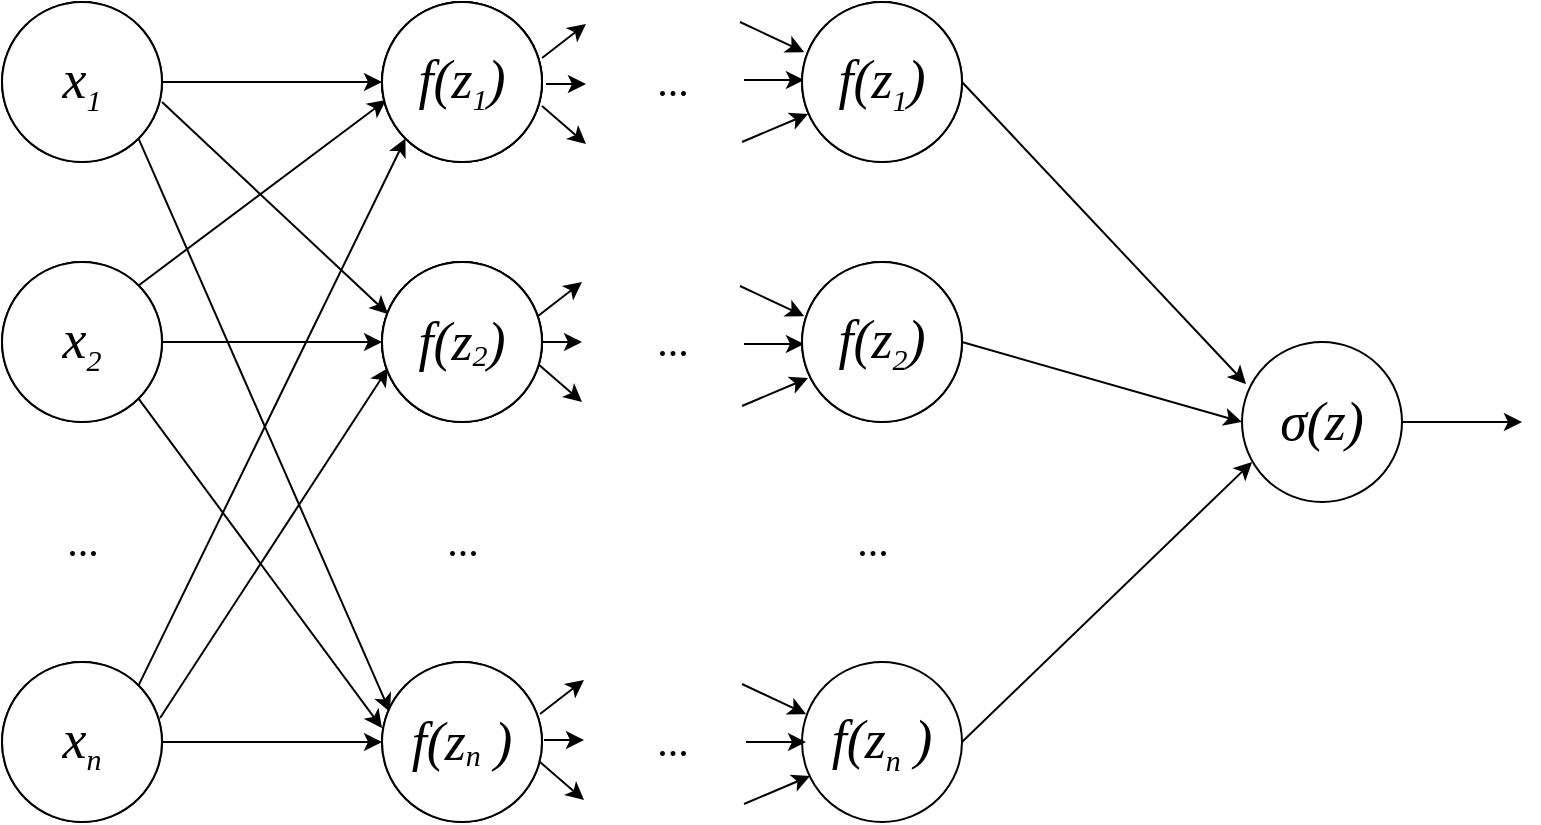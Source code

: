 <mxfile version="17.4.0" type="device"><diagram id="vW43_fuo1uGvx_zX_z6w" name="Page-1"><mxGraphModel dx="1422" dy="737" grid="1" gridSize="10" guides="1" tooltips="1" connect="1" arrows="1" fold="1" page="1" pageScale="1" pageWidth="827" pageHeight="1169" math="0" shadow="0"><root><mxCell id="0"/><mxCell id="1" parent="0"/><mxCell id="6XBTQLpJBoHMdurGLEa4-21" style="edgeStyle=none;rounded=0;orthogonalLoop=1;jettySize=auto;html=1;exitX=1;exitY=0.5;exitDx=0;exitDy=0;entryX=0;entryY=0.5;entryDx=0;entryDy=0;fontFamily=Times New Roman;fontSize=9;" edge="1" parent="1" source="6XBTQLpJBoHMdurGLEa4-1" target="6XBTQLpJBoHMdurGLEa4-15"><mxGeometry relative="1" as="geometry"/></mxCell><mxCell id="6XBTQLpJBoHMdurGLEa4-22" style="edgeStyle=none;rounded=0;orthogonalLoop=1;jettySize=auto;html=1;entryX=0.038;entryY=0.325;entryDx=0;entryDy=0;fontFamily=Times New Roman;fontSize=9;entryPerimeter=0;" edge="1" parent="1" target="6XBTQLpJBoHMdurGLEa4-18"><mxGeometry relative="1" as="geometry"><mxPoint x="110" y="240" as="sourcePoint"/></mxGeometry></mxCell><mxCell id="6XBTQLpJBoHMdurGLEa4-23" style="edgeStyle=none;rounded=0;orthogonalLoop=1;jettySize=auto;html=1;exitX=1;exitY=1;exitDx=0;exitDy=0;entryX=0.05;entryY=0.313;entryDx=0;entryDy=0;fontFamily=Times New Roman;fontSize=9;entryPerimeter=0;" edge="1" parent="1" source="6XBTQLpJBoHMdurGLEa4-1" target="6XBTQLpJBoHMdurGLEa4-19"><mxGeometry relative="1" as="geometry"/></mxCell><mxCell id="6XBTQLpJBoHMdurGLEa4-1" value="x&lt;font style=&quot;font-size: 14px&quot; size=&quot;1&quot;&gt;&lt;sub style=&quot;font-size: 9px&quot;&gt;1&lt;/sub&gt;&lt;/font&gt;" style="ellipse;whiteSpace=wrap;html=1;aspect=fixed;fontSize=15;fontFamily=Times New Roman;fontStyle=2" vertex="1" parent="1"><mxGeometry x="30" y="190" width="80" height="80" as="geometry"/></mxCell><mxCell id="6XBTQLpJBoHMdurGLEa4-24" style="edgeStyle=none;rounded=0;orthogonalLoop=1;jettySize=auto;html=1;exitX=1;exitY=0;exitDx=0;exitDy=0;entryX=0.025;entryY=0.613;entryDx=0;entryDy=0;fontFamily=Times New Roman;fontSize=9;entryPerimeter=0;" edge="1" parent="1" source="6XBTQLpJBoHMdurGLEa4-2" target="6XBTQLpJBoHMdurGLEa4-15"><mxGeometry relative="1" as="geometry"/></mxCell><mxCell id="6XBTQLpJBoHMdurGLEa4-25" style="edgeStyle=none;rounded=0;orthogonalLoop=1;jettySize=auto;html=1;exitX=1;exitY=0.5;exitDx=0;exitDy=0;fontFamily=Times New Roman;fontSize=9;entryX=0;entryY=0.5;entryDx=0;entryDy=0;" edge="1" parent="1" source="6XBTQLpJBoHMdurGLEa4-2" target="6XBTQLpJBoHMdurGLEa4-18"><mxGeometry relative="1" as="geometry"/></mxCell><mxCell id="6XBTQLpJBoHMdurGLEa4-26" style="edgeStyle=none;rounded=0;orthogonalLoop=1;jettySize=auto;html=1;exitX=1;exitY=1;exitDx=0;exitDy=0;entryX=0;entryY=0.413;entryDx=0;entryDy=0;fontFamily=Times New Roman;fontSize=9;entryPerimeter=0;" edge="1" parent="1" source="6XBTQLpJBoHMdurGLEa4-2" target="6XBTQLpJBoHMdurGLEa4-19"><mxGeometry relative="1" as="geometry"/></mxCell><mxCell id="6XBTQLpJBoHMdurGLEa4-2" value="x&lt;font style=&quot;font-size: 14px&quot; size=&quot;1&quot;&gt;&lt;sub style=&quot;font-size: 9px&quot;&gt;2&lt;/sub&gt;&lt;/font&gt;" style="ellipse;whiteSpace=wrap;html=1;aspect=fixed;fontSize=15;fontFamily=Times New Roman;fontStyle=2" vertex="1" parent="1"><mxGeometry x="30" y="320" width="80" height="80" as="geometry"/></mxCell><mxCell id="6XBTQLpJBoHMdurGLEa4-27" style="edgeStyle=none;rounded=0;orthogonalLoop=1;jettySize=auto;html=1;exitX=1;exitY=0.5;exitDx=0;exitDy=0;entryX=0;entryY=0.5;entryDx=0;entryDy=0;fontFamily=Times New Roman;fontSize=9;" edge="1" parent="1" source="6XBTQLpJBoHMdurGLEa4-3" target="6XBTQLpJBoHMdurGLEa4-19"><mxGeometry relative="1" as="geometry"/></mxCell><mxCell id="6XBTQLpJBoHMdurGLEa4-28" style="edgeStyle=none;rounded=0;orthogonalLoop=1;jettySize=auto;html=1;exitX=0.988;exitY=0.35;exitDx=0;exitDy=0;entryX=0.038;entryY=0.663;entryDx=0;entryDy=0;entryPerimeter=0;fontFamily=Times New Roman;fontSize=9;exitPerimeter=0;" edge="1" parent="1" source="6XBTQLpJBoHMdurGLEa4-3" target="6XBTQLpJBoHMdurGLEa4-18"><mxGeometry relative="1" as="geometry"/></mxCell><mxCell id="6XBTQLpJBoHMdurGLEa4-29" style="edgeStyle=none;rounded=0;orthogonalLoop=1;jettySize=auto;html=1;exitX=1;exitY=0;exitDx=0;exitDy=0;entryX=0;entryY=1;entryDx=0;entryDy=0;fontFamily=Times New Roman;fontSize=9;" edge="1" parent="1" source="6XBTQLpJBoHMdurGLEa4-3" target="6XBTQLpJBoHMdurGLEa4-15"><mxGeometry relative="1" as="geometry"/></mxCell><mxCell id="6XBTQLpJBoHMdurGLEa4-3" value="x&lt;font size=&quot;1&quot;&gt;&lt;sub style=&quot;font-size: 9px&quot;&gt;n&lt;/sub&gt;&lt;/font&gt;" style="ellipse;whiteSpace=wrap;html=1;aspect=fixed;fontSize=15;fontFamily=Times New Roman;fontStyle=2" vertex="1" parent="1"><mxGeometry x="30" y="520" width="80" height="80" as="geometry"/></mxCell><mxCell id="6XBTQLpJBoHMdurGLEa4-4" value="..." style="text;html=1;align=center;verticalAlign=middle;resizable=0;points=[];autosize=1;strokeColor=none;fillColor=none;fontFamily=Times New Roman;fontSize=21;" vertex="1" parent="1"><mxGeometry x="55" y="445" width="30" height="30" as="geometry"/></mxCell><mxCell id="6XBTQLpJBoHMdurGLEa4-14" style="edgeStyle=none;rounded=0;orthogonalLoop=1;jettySize=auto;html=1;exitX=1;exitY=0.5;exitDx=0;exitDy=0;fontFamily=Times New Roman;fontSize=9;" edge="1" parent="1" source="6XBTQLpJBoHMdurGLEa4-5"><mxGeometry relative="1" as="geometry"><mxPoint x="790" y="400" as="targetPoint"/></mxGeometry></mxCell><mxCell id="6XBTQLpJBoHMdurGLEa4-5" value="&lt;i style=&quot;font-size: 27px;&quot;&gt;&lt;span style=&quot;font-size: 27px;&quot;&gt;σ(z)&lt;/span&gt;&lt;/i&gt;" style="ellipse;whiteSpace=wrap;html=1;aspect=fixed;fontFamily=Times New Roman;fontSize=27;" vertex="1" parent="1"><mxGeometry x="650" y="360" width="80" height="80" as="geometry"/></mxCell><mxCell id="6XBTQLpJBoHMdurGLEa4-15" value="f(z&lt;font size=&quot;1&quot;&gt;&lt;sub style=&quot;font-size: 9px&quot;&gt;1&lt;/sub&gt;&lt;/font&gt;)" style="ellipse;whiteSpace=wrap;html=1;aspect=fixed;fontSize=15;fontFamily=Times New Roman;fontStyle=2" vertex="1" parent="1"><mxGeometry x="220" y="190" width="80" height="80" as="geometry"/></mxCell><mxCell id="6XBTQLpJBoHMdurGLEa4-30" style="edgeStyle=none;rounded=0;orthogonalLoop=1;jettySize=auto;html=1;exitX=0.975;exitY=0.338;exitDx=0;exitDy=0;fontFamily=Times New Roman;fontSize=9;exitPerimeter=0;" edge="1" parent="1" source="6XBTQLpJBoHMdurGLEa4-18"><mxGeometry relative="1" as="geometry"><mxPoint x="320" y="330" as="targetPoint"/></mxGeometry></mxCell><mxCell id="6XBTQLpJBoHMdurGLEa4-32" style="edgeStyle=none;rounded=0;orthogonalLoop=1;jettySize=auto;html=1;exitX=0.975;exitY=0.638;exitDx=0;exitDy=0;fontFamily=Times New Roman;fontSize=9;exitPerimeter=0;" edge="1" parent="1" source="6XBTQLpJBoHMdurGLEa4-18"><mxGeometry relative="1" as="geometry"><mxPoint x="320" y="390" as="targetPoint"/></mxGeometry></mxCell><mxCell id="6XBTQLpJBoHMdurGLEa4-33" style="edgeStyle=none;rounded=0;orthogonalLoop=1;jettySize=auto;html=1;exitX=1;exitY=0.5;exitDx=0;exitDy=0;fontFamily=Times New Roman;fontSize=9;" edge="1" parent="1" source="6XBTQLpJBoHMdurGLEa4-18"><mxGeometry relative="1" as="geometry"><mxPoint x="320" y="360" as="targetPoint"/></mxGeometry></mxCell><mxCell id="6XBTQLpJBoHMdurGLEa4-18" value="f(z&lt;sub style=&quot;font-size: 9px&quot;&gt;2&lt;/sub&gt;)" style="ellipse;whiteSpace=wrap;html=1;aspect=fixed;fontSize=15;fontFamily=Times New Roman;fontStyle=2" vertex="1" parent="1"><mxGeometry x="220" y="320" width="80" height="80" as="geometry"/></mxCell><mxCell id="6XBTQLpJBoHMdurGLEa4-19" value="f(z&lt;sub&gt;n&lt;/sub&gt; )" style="ellipse;whiteSpace=wrap;html=1;aspect=fixed;fontSize=15;fontFamily=Times New Roman;fontStyle=2" vertex="1" parent="1"><mxGeometry x="220" y="520" width="80" height="80" as="geometry"/></mxCell><mxCell id="6XBTQLpJBoHMdurGLEa4-20" value="..." style="text;html=1;align=center;verticalAlign=middle;resizable=0;points=[];autosize=1;strokeColor=none;fillColor=none;fontFamily=Times New Roman;fontSize=21;" vertex="1" parent="1"><mxGeometry x="245" y="445" width="30" height="30" as="geometry"/></mxCell><mxCell id="6XBTQLpJBoHMdurGLEa4-31" style="edgeStyle=none;rounded=0;orthogonalLoop=1;jettySize=auto;html=1;exitX=1;exitY=0.5;exitDx=0;exitDy=0;fontFamily=Times New Roman;fontSize=9;" edge="1" parent="1" source="6XBTQLpJBoHMdurGLEa4-18" target="6XBTQLpJBoHMdurGLEa4-18"><mxGeometry relative="1" as="geometry"/></mxCell><mxCell id="6XBTQLpJBoHMdurGLEa4-36" style="edgeStyle=none;rounded=0;orthogonalLoop=1;jettySize=auto;html=1;exitX=0.975;exitY=0.338;exitDx=0;exitDy=0;fontFamily=Times New Roman;fontSize=9;exitPerimeter=0;" edge="1" parent="1"><mxGeometry relative="1" as="geometry"><mxPoint x="322" y="201" as="targetPoint"/><mxPoint x="300" y="218.04" as="sourcePoint"/></mxGeometry></mxCell><mxCell id="6XBTQLpJBoHMdurGLEa4-37" style="edgeStyle=none;rounded=0;orthogonalLoop=1;jettySize=auto;html=1;exitX=0.975;exitY=0.638;exitDx=0;exitDy=0;fontFamily=Times New Roman;fontSize=9;exitPerimeter=0;" edge="1" parent="1"><mxGeometry relative="1" as="geometry"><mxPoint x="322" y="261" as="targetPoint"/><mxPoint x="300" y="242.04" as="sourcePoint"/></mxGeometry></mxCell><mxCell id="6XBTQLpJBoHMdurGLEa4-38" style="edgeStyle=none;rounded=0;orthogonalLoop=1;jettySize=auto;html=1;exitX=1;exitY=0.5;exitDx=0;exitDy=0;fontFamily=Times New Roman;fontSize=9;" edge="1" parent="1"><mxGeometry relative="1" as="geometry"><mxPoint x="322" y="231" as="targetPoint"/><mxPoint x="302" y="231" as="sourcePoint"/></mxGeometry></mxCell><mxCell id="6XBTQLpJBoHMdurGLEa4-39" style="edgeStyle=none;rounded=0;orthogonalLoop=1;jettySize=auto;html=1;exitX=0.975;exitY=0.338;exitDx=0;exitDy=0;fontFamily=Times New Roman;fontSize=9;exitPerimeter=0;" edge="1" parent="1"><mxGeometry relative="1" as="geometry"><mxPoint x="321" y="529" as="targetPoint"/><mxPoint x="299" y="546.04" as="sourcePoint"/></mxGeometry></mxCell><mxCell id="6XBTQLpJBoHMdurGLEa4-40" style="edgeStyle=none;rounded=0;orthogonalLoop=1;jettySize=auto;html=1;exitX=0.975;exitY=0.638;exitDx=0;exitDy=0;fontFamily=Times New Roman;fontSize=9;exitPerimeter=0;" edge="1" parent="1"><mxGeometry relative="1" as="geometry"><mxPoint x="321" y="589" as="targetPoint"/><mxPoint x="299" y="570.04" as="sourcePoint"/></mxGeometry></mxCell><mxCell id="6XBTQLpJBoHMdurGLEa4-41" style="edgeStyle=none;rounded=0;orthogonalLoop=1;jettySize=auto;html=1;exitX=1;exitY=0.5;exitDx=0;exitDy=0;fontFamily=Times New Roman;fontSize=9;" edge="1" parent="1"><mxGeometry relative="1" as="geometry"><mxPoint x="321" y="559" as="targetPoint"/><mxPoint x="301" y="559" as="sourcePoint"/></mxGeometry></mxCell><mxCell id="6XBTQLpJBoHMdurGLEa4-42" value="f(z&lt;font size=&quot;1&quot;&gt;&lt;sub style=&quot;font-size: 9px&quot;&gt;1&lt;/sub&gt;&lt;/font&gt;)" style="ellipse;whiteSpace=wrap;html=1;aspect=fixed;fontSize=15;fontFamily=Times New Roman;fontStyle=2" vertex="1" parent="1"><mxGeometry x="220" y="190" width="80" height="80" as="geometry"/></mxCell><mxCell id="6XBTQLpJBoHMdurGLEa4-43" value="f(z&lt;sub style=&quot;font-size: 9px&quot;&gt;2&lt;/sub&gt;)" style="ellipse;whiteSpace=wrap;html=1;aspect=fixed;fontSize=15;fontFamily=Times New Roman;fontStyle=2" vertex="1" parent="1"><mxGeometry x="220" y="320" width="80" height="80" as="geometry"/></mxCell><mxCell id="6XBTQLpJBoHMdurGLEa4-49" style="edgeStyle=none;rounded=0;orthogonalLoop=1;jettySize=auto;html=1;exitX=1;exitY=0.5;exitDx=0;exitDy=0;entryX=0.063;entryY=0.75;entryDx=0;entryDy=0;entryPerimeter=0;fontFamily=Times New Roman;fontSize=9;" edge="1" parent="1" source="6XBTQLpJBoHMdurGLEa4-44" target="6XBTQLpJBoHMdurGLEa4-5"><mxGeometry relative="1" as="geometry"/></mxCell><mxCell id="6XBTQLpJBoHMdurGLEa4-44" value="f(z&lt;font style=&quot;font-size: 27px&quot; size=&quot;1&quot;&gt;&lt;sub style=&quot;font-size: 15px&quot;&gt;n&lt;/sub&gt;&lt;/font&gt; )" style="ellipse;whiteSpace=wrap;html=1;aspect=fixed;fontSize=27;fontFamily=Times New Roman;fontStyle=2" vertex="1" parent="1"><mxGeometry x="430" y="520" width="80" height="80" as="geometry"/></mxCell><mxCell id="6XBTQLpJBoHMdurGLEa4-47" style="edgeStyle=none;rounded=0;orthogonalLoop=1;jettySize=auto;html=1;exitX=1;exitY=0.5;exitDx=0;exitDy=0;entryX=0.025;entryY=0.263;entryDx=0;entryDy=0;entryPerimeter=0;fontFamily=Times New Roman;fontSize=9;" edge="1" parent="1" source="6XBTQLpJBoHMdurGLEa4-45" target="6XBTQLpJBoHMdurGLEa4-5"><mxGeometry relative="1" as="geometry"/></mxCell><mxCell id="6XBTQLpJBoHMdurGLEa4-45" value="f(z&lt;font size=&quot;1&quot;&gt;&lt;sub style=&quot;font-size: 9px&quot;&gt;1&lt;/sub&gt;&lt;/font&gt;)" style="ellipse;whiteSpace=wrap;html=1;aspect=fixed;fontSize=15;fontFamily=Times New Roman;fontStyle=2" vertex="1" parent="1"><mxGeometry x="430" y="190" width="80" height="80" as="geometry"/></mxCell><mxCell id="6XBTQLpJBoHMdurGLEa4-48" style="edgeStyle=none;rounded=0;orthogonalLoop=1;jettySize=auto;html=1;exitX=1;exitY=0.5;exitDx=0;exitDy=0;entryX=0;entryY=0.5;entryDx=0;entryDy=0;fontFamily=Times New Roman;fontSize=9;" edge="1" parent="1" source="6XBTQLpJBoHMdurGLEa4-46" target="6XBTQLpJBoHMdurGLEa4-5"><mxGeometry relative="1" as="geometry"/></mxCell><mxCell id="6XBTQLpJBoHMdurGLEa4-46" value="f(z&lt;sub style=&quot;font-size: 9px&quot;&gt;2&lt;/sub&gt;)" style="ellipse;whiteSpace=wrap;html=1;aspect=fixed;fontSize=15;fontFamily=Times New Roman;fontStyle=2" vertex="1" parent="1"><mxGeometry x="430" y="320" width="80" height="80" as="geometry"/></mxCell><mxCell id="6XBTQLpJBoHMdurGLEa4-50" value="" style="endArrow=classic;html=1;rounded=0;fontFamily=Times New Roman;fontSize=9;entryX=0.038;entryY=0.7;entryDx=0;entryDy=0;entryPerimeter=0;" edge="1" parent="1" target="6XBTQLpJBoHMdurGLEa4-45"><mxGeometry width="50" height="50" relative="1" as="geometry"><mxPoint x="400" y="260" as="sourcePoint"/><mxPoint x="430" y="240" as="targetPoint"/></mxGeometry></mxCell><mxCell id="6XBTQLpJBoHMdurGLEa4-51" value="" style="endArrow=classic;html=1;rounded=0;fontFamily=Times New Roman;fontSize=9;" edge="1" parent="1"><mxGeometry width="50" height="50" relative="1" as="geometry"><mxPoint x="401" y="229" as="sourcePoint"/><mxPoint x="431" y="229" as="targetPoint"/><Array as="points"><mxPoint x="421" y="229"/></Array></mxGeometry></mxCell><mxCell id="6XBTQLpJBoHMdurGLEa4-53" value="" style="endArrow=classic;html=1;rounded=0;fontFamily=Times New Roman;fontSize=9;entryX=0.013;entryY=0.313;entryDx=0;entryDy=0;entryPerimeter=0;" edge="1" parent="1" target="6XBTQLpJBoHMdurGLEa4-45"><mxGeometry width="50" height="50" relative="1" as="geometry"><mxPoint x="399" y="200" as="sourcePoint"/><mxPoint x="432.04" y="195" as="targetPoint"/></mxGeometry></mxCell><mxCell id="6XBTQLpJBoHMdurGLEa4-54" value="" style="endArrow=classic;html=1;rounded=0;fontFamily=Times New Roman;fontSize=9;entryX=0.038;entryY=0.7;entryDx=0;entryDy=0;entryPerimeter=0;" edge="1" parent="1"><mxGeometry width="50" height="50" relative="1" as="geometry"><mxPoint x="400" y="392" as="sourcePoint"/><mxPoint x="433.04" y="378" as="targetPoint"/></mxGeometry></mxCell><mxCell id="6XBTQLpJBoHMdurGLEa4-55" value="" style="endArrow=classic;html=1;rounded=0;fontFamily=Times New Roman;fontSize=9;" edge="1" parent="1"><mxGeometry width="50" height="50" relative="1" as="geometry"><mxPoint x="401" y="361" as="sourcePoint"/><mxPoint x="431" y="361" as="targetPoint"/><Array as="points"><mxPoint x="421" y="361"/></Array></mxGeometry></mxCell><mxCell id="6XBTQLpJBoHMdurGLEa4-56" value="" style="endArrow=classic;html=1;rounded=0;fontFamily=Times New Roman;fontSize=9;entryX=0.013;entryY=0.313;entryDx=0;entryDy=0;entryPerimeter=0;" edge="1" parent="1"><mxGeometry width="50" height="50" relative="1" as="geometry"><mxPoint x="399" y="332" as="sourcePoint"/><mxPoint x="431.04" y="347.04" as="targetPoint"/></mxGeometry></mxCell><mxCell id="6XBTQLpJBoHMdurGLEa4-57" value="" style="endArrow=classic;html=1;rounded=0;fontFamily=Times New Roman;fontSize=9;entryX=0.038;entryY=0.7;entryDx=0;entryDy=0;entryPerimeter=0;" edge="1" parent="1"><mxGeometry width="50" height="50" relative="1" as="geometry"><mxPoint x="401" y="591" as="sourcePoint"/><mxPoint x="434.04" y="577" as="targetPoint"/></mxGeometry></mxCell><mxCell id="6XBTQLpJBoHMdurGLEa4-58" value="" style="endArrow=classic;html=1;rounded=0;fontFamily=Times New Roman;fontSize=9;" edge="1" parent="1"><mxGeometry width="50" height="50" relative="1" as="geometry"><mxPoint x="402" y="560" as="sourcePoint"/><mxPoint x="432" y="560" as="targetPoint"/><Array as="points"><mxPoint x="422" y="560"/></Array></mxGeometry></mxCell><mxCell id="6XBTQLpJBoHMdurGLEa4-59" value="" style="endArrow=classic;html=1;rounded=0;fontFamily=Times New Roman;fontSize=9;entryX=0.013;entryY=0.313;entryDx=0;entryDy=0;entryPerimeter=0;" edge="1" parent="1"><mxGeometry width="50" height="50" relative="1" as="geometry"><mxPoint x="400" y="531" as="sourcePoint"/><mxPoint x="432.04" y="546.04" as="targetPoint"/></mxGeometry></mxCell><mxCell id="6XBTQLpJBoHMdurGLEa4-60" value="..." style="text;html=1;align=center;verticalAlign=middle;resizable=0;points=[];autosize=1;strokeColor=none;fillColor=none;fontFamily=Times New Roman;fontSize=21;" vertex="1" parent="1"><mxGeometry x="350" y="545" width="30" height="30" as="geometry"/></mxCell><mxCell id="6XBTQLpJBoHMdurGLEa4-61" value="..." style="text;html=1;align=center;verticalAlign=middle;resizable=0;points=[];autosize=1;strokeColor=none;fillColor=none;fontFamily=Times New Roman;fontSize=21;" vertex="1" parent="1"><mxGeometry x="350" y="345" width="30" height="30" as="geometry"/></mxCell><mxCell id="6XBTQLpJBoHMdurGLEa4-62" value="..." style="text;html=1;align=center;verticalAlign=middle;resizable=0;points=[];autosize=1;strokeColor=none;fillColor=none;fontFamily=Times New Roman;fontSize=21;" vertex="1" parent="1"><mxGeometry x="350" y="215" width="30" height="30" as="geometry"/></mxCell><mxCell id="6XBTQLpJBoHMdurGLEa4-63" value="..." style="text;html=1;align=center;verticalAlign=middle;resizable=0;points=[];autosize=1;strokeColor=none;fillColor=none;fontFamily=Times New Roman;fontSize=21;" vertex="1" parent="1"><mxGeometry x="450" y="445" width="30" height="30" as="geometry"/></mxCell><mxCell id="6XBTQLpJBoHMdurGLEa4-64" value="x&lt;font style=&quot;font-size: 27px&quot; size=&quot;1&quot;&gt;&lt;sub style=&quot;font-size: 15px&quot;&gt;1&lt;/sub&gt;&lt;/font&gt;" style="ellipse;whiteSpace=wrap;html=1;aspect=fixed;fontSize=27;fontFamily=Times New Roman;fontStyle=2" vertex="1" parent="1"><mxGeometry x="30" y="190" width="80" height="80" as="geometry"/></mxCell><mxCell id="6XBTQLpJBoHMdurGLEa4-65" value="x&lt;font style=&quot;font-size: 27px&quot; size=&quot;1&quot;&gt;&lt;sub style=&quot;font-size: 15px&quot;&gt;2&lt;/sub&gt;&lt;/font&gt;" style="ellipse;whiteSpace=wrap;html=1;aspect=fixed;fontSize=27;fontFamily=Times New Roman;fontStyle=2" vertex="1" parent="1"><mxGeometry x="30" y="320" width="80" height="80" as="geometry"/></mxCell><mxCell id="6XBTQLpJBoHMdurGLEa4-66" value="x&lt;font style=&quot;font-size: 26px&quot; size=&quot;1&quot;&gt;&lt;sub style=&quot;font-size: 15px&quot;&gt;n&lt;/sub&gt;&lt;/font&gt;" style="ellipse;whiteSpace=wrap;html=1;aspect=fixed;fontSize=27;fontFamily=Times New Roman;fontStyle=2" vertex="1" parent="1"><mxGeometry x="30" y="520" width="80" height="80" as="geometry"/></mxCell><mxCell id="6XBTQLpJBoHMdurGLEa4-67" value="f(z&lt;font size=&quot;1&quot;&gt;&lt;sub style=&quot;font-size: 15px&quot;&gt;n&lt;/sub&gt;&lt;/font&gt; )" style="ellipse;whiteSpace=wrap;html=1;aspect=fixed;fontSize=27;fontFamily=Times New Roman;fontStyle=2" vertex="1" parent="1"><mxGeometry x="220" y="520" width="80" height="80" as="geometry"/></mxCell><mxCell id="6XBTQLpJBoHMdurGLEa4-68" value="f(z&lt;font size=&quot;1&quot;&gt;&lt;sub style=&quot;font-size: 15px&quot;&gt;2&lt;/sub&gt;&lt;/font&gt;)" style="ellipse;whiteSpace=wrap;html=1;aspect=fixed;fontSize=27;fontFamily=Times New Roman;fontStyle=2" vertex="1" parent="1"><mxGeometry x="220" y="320" width="80" height="80" as="geometry"/></mxCell><mxCell id="6XBTQLpJBoHMdurGLEa4-69" value="f(z&lt;font style=&quot;font-size: 26px&quot; size=&quot;1&quot;&gt;&lt;sub style=&quot;font-size: 15px&quot;&gt;1&lt;/sub&gt;&lt;/font&gt;)" style="ellipse;whiteSpace=wrap;html=1;aspect=fixed;fontSize=27;fontFamily=Times New Roman;fontStyle=2" vertex="1" parent="1"><mxGeometry x="220" y="190" width="80" height="80" as="geometry"/></mxCell><mxCell id="6XBTQLpJBoHMdurGLEa4-70" value="f(z&lt;font style=&quot;font-size: 27px&quot; size=&quot;1&quot;&gt;&lt;sub style=&quot;font-size: 15px&quot;&gt;1&lt;/sub&gt;&lt;/font&gt;)" style="ellipse;whiteSpace=wrap;html=1;aspect=fixed;fontSize=27;fontFamily=Times New Roman;fontStyle=2" vertex="1" parent="1"><mxGeometry x="430" y="190" width="80" height="80" as="geometry"/></mxCell><mxCell id="6XBTQLpJBoHMdurGLEa4-71" value="f(z&lt;font style=&quot;font-size: 26px&quot; size=&quot;1&quot;&gt;&lt;sub style=&quot;font-size: 15px&quot;&gt;2&lt;/sub&gt;&lt;/font&gt;)" style="ellipse;whiteSpace=wrap;html=1;aspect=fixed;fontSize=27;fontFamily=Times New Roman;fontStyle=2" vertex="1" parent="1"><mxGeometry x="430" y="320" width="80" height="80" as="geometry"/></mxCell></root></mxGraphModel></diagram></mxfile>